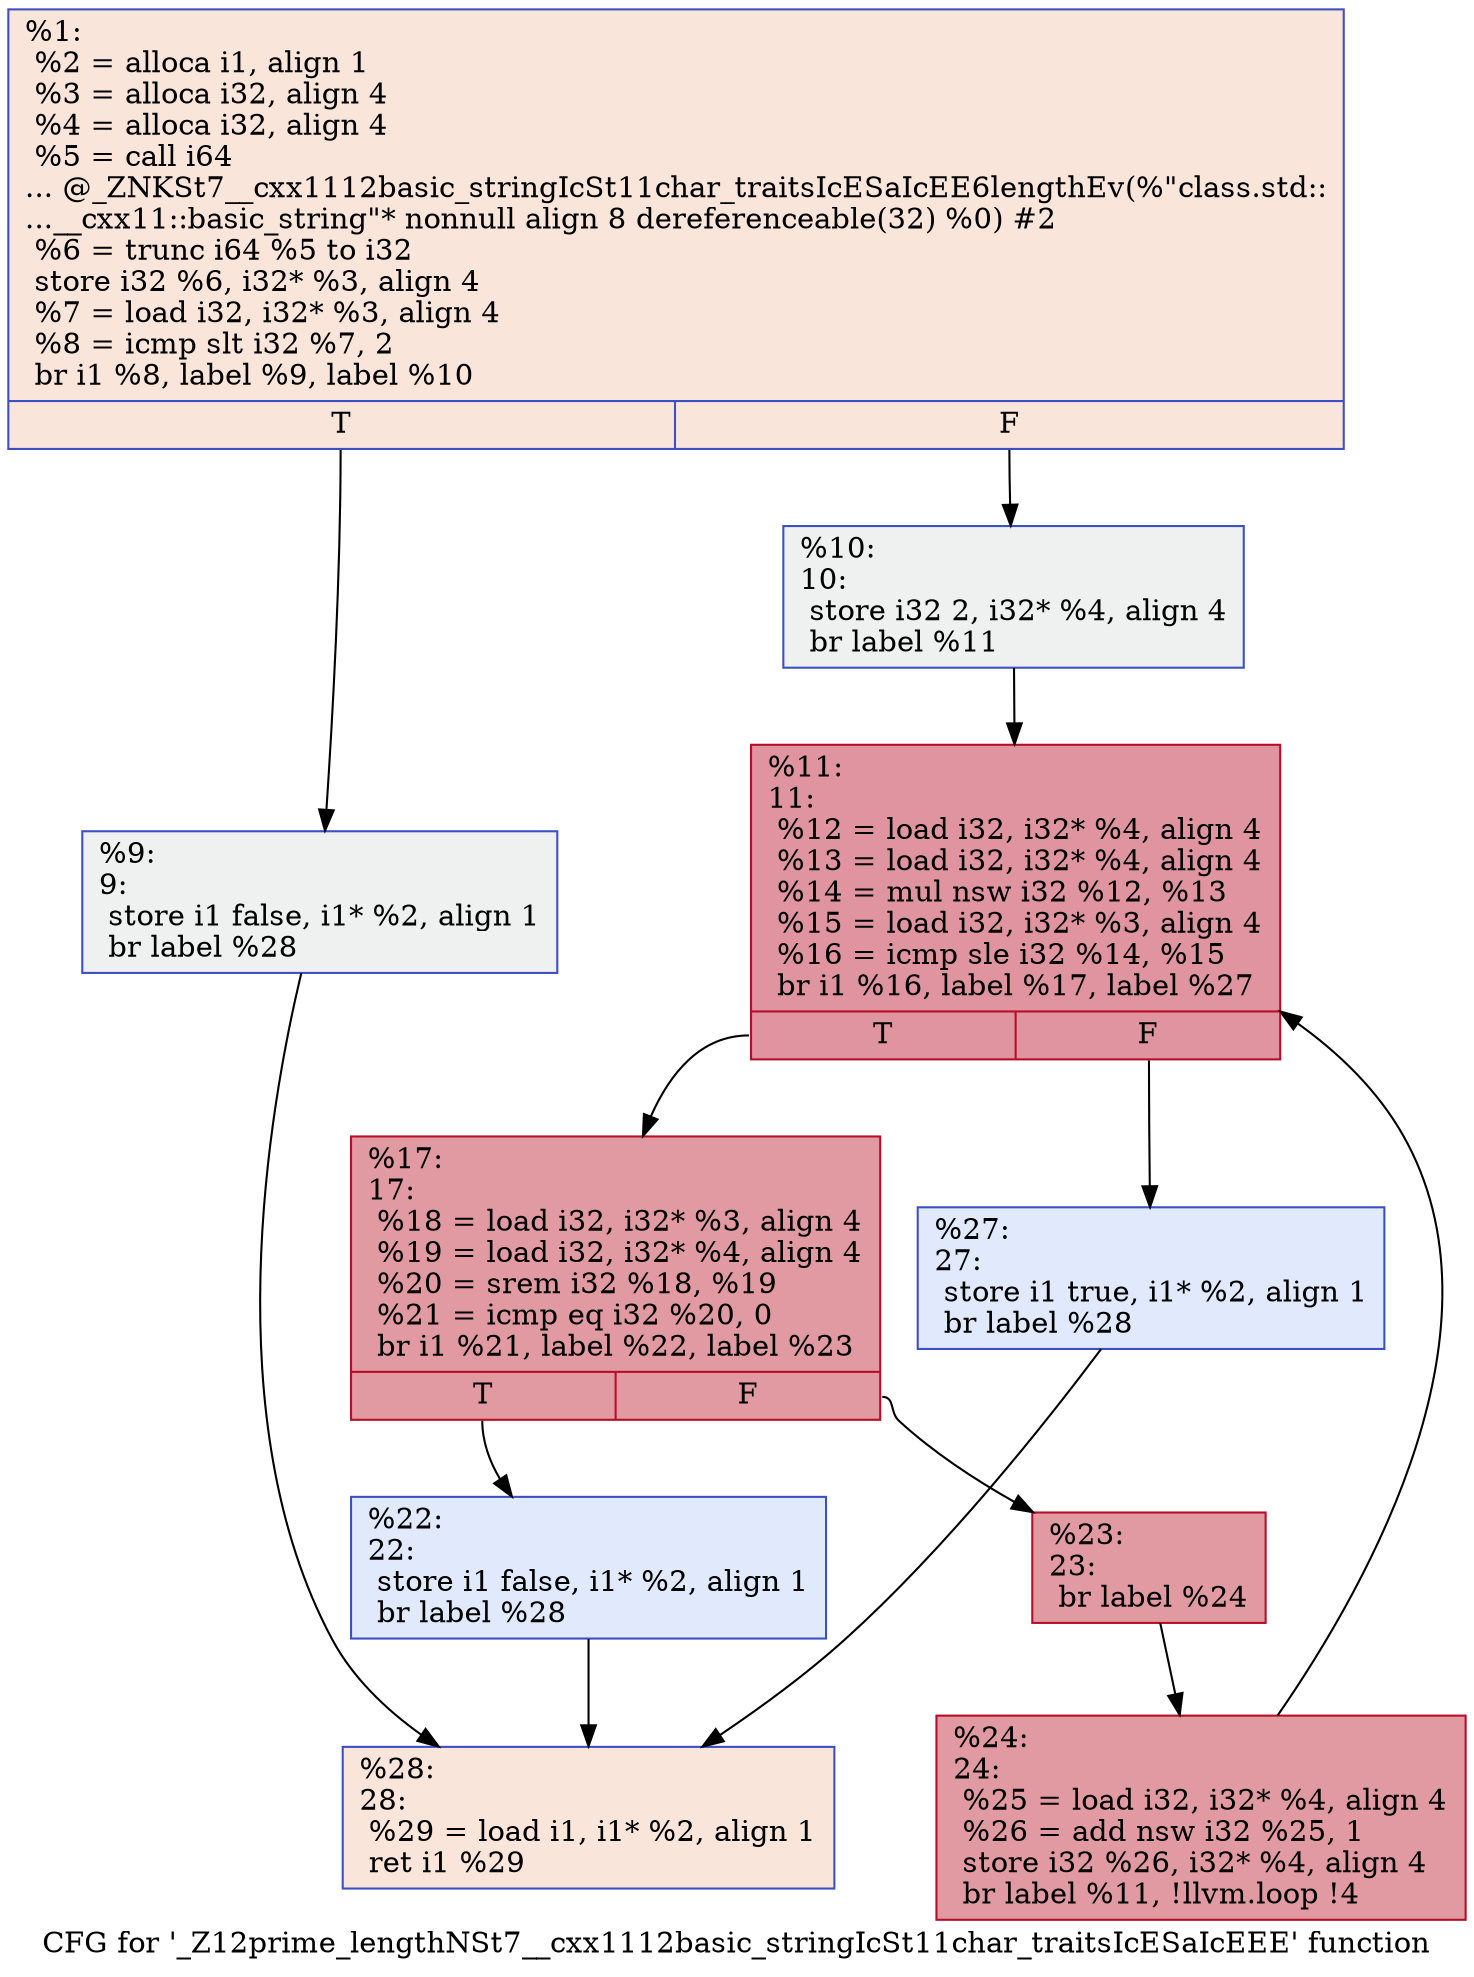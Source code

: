 digraph "CFG for '_Z12prime_lengthNSt7__cxx1112basic_stringIcSt11char_traitsIcESaIcEEE' function" {
	label="CFG for '_Z12prime_lengthNSt7__cxx1112basic_stringIcSt11char_traitsIcESaIcEEE' function";

	Node0x5573b4dabe10 [shape=record,color="#3d50c3ff", style=filled, fillcolor="#f4c5ad70",label="{%1:\l  %2 = alloca i1, align 1\l  %3 = alloca i32, align 4\l  %4 = alloca i32, align 4\l  %5 = call i64\l... @_ZNKSt7__cxx1112basic_stringIcSt11char_traitsIcESaIcEE6lengthEv(%\"class.std::\l...__cxx11::basic_string\"* nonnull align 8 dereferenceable(32) %0) #2\l  %6 = trunc i64 %5 to i32\l  store i32 %6, i32* %3, align 4\l  %7 = load i32, i32* %3, align 4\l  %8 = icmp slt i32 %7, 2\l  br i1 %8, label %9, label %10\l|{<s0>T|<s1>F}}"];
	Node0x5573b4dabe10:s0 -> Node0x5573b4dacc90;
	Node0x5573b4dabe10:s1 -> Node0x5573b4dacce0;
	Node0x5573b4dacc90 [shape=record,color="#3d50c3ff", style=filled, fillcolor="#dbdcde70",label="{%9:\l9:                                                \l  store i1 false, i1* %2, align 1\l  br label %28\l}"];
	Node0x5573b4dacc90 -> Node0x5573b4dad420;
	Node0x5573b4dacce0 [shape=record,color="#3d50c3ff", style=filled, fillcolor="#dbdcde70",label="{%10:\l10:                                               \l  store i32 2, i32* %4, align 4\l  br label %11\l}"];
	Node0x5573b4dacce0 -> Node0x5573b4dad570;
	Node0x5573b4dad570 [shape=record,color="#b70d28ff", style=filled, fillcolor="#b70d2870",label="{%11:\l11:                                               \l  %12 = load i32, i32* %4, align 4\l  %13 = load i32, i32* %4, align 4\l  %14 = mul nsw i32 %12, %13\l  %15 = load i32, i32* %3, align 4\l  %16 = icmp sle i32 %14, %15\l  br i1 %16, label %17, label %27\l|{<s0>T|<s1>F}}"];
	Node0x5573b4dad570:s0 -> Node0x5573b4dad8a0;
	Node0x5573b4dad570:s1 -> Node0x5573b4dad8f0;
	Node0x5573b4dad8a0 [shape=record,color="#b70d28ff", style=filled, fillcolor="#bb1b2c70",label="{%17:\l17:                                               \l  %18 = load i32, i32* %3, align 4\l  %19 = load i32, i32* %4, align 4\l  %20 = srem i32 %18, %19\l  %21 = icmp eq i32 %20, 0\l  br i1 %21, label %22, label %23\l|{<s0>T|<s1>F}}"];
	Node0x5573b4dad8a0:s0 -> Node0x5573b4dadbd0;
	Node0x5573b4dad8a0:s1 -> Node0x5573b4dadc20;
	Node0x5573b4dadbd0 [shape=record,color="#3d50c3ff", style=filled, fillcolor="#b9d0f970",label="{%22:\l22:                                               \l  store i1 false, i1* %2, align 1\l  br label %28\l}"];
	Node0x5573b4dadbd0 -> Node0x5573b4dad420;
	Node0x5573b4dadc20 [shape=record,color="#b70d28ff", style=filled, fillcolor="#bb1b2c70",label="{%23:\l23:                                               \l  br label %24\l}"];
	Node0x5573b4dadc20 -> Node0x5573b4dade60;
	Node0x5573b4dade60 [shape=record,color="#b70d28ff", style=filled, fillcolor="#bb1b2c70",label="{%24:\l24:                                               \l  %25 = load i32, i32* %4, align 4\l  %26 = add nsw i32 %25, 1\l  store i32 %26, i32* %4, align 4\l  br label %11, !llvm.loop !4\l}"];
	Node0x5573b4dade60 -> Node0x5573b4dad570;
	Node0x5573b4dad8f0 [shape=record,color="#3d50c3ff", style=filled, fillcolor="#b9d0f970",label="{%27:\l27:                                               \l  store i1 true, i1* %2, align 1\l  br label %28\l}"];
	Node0x5573b4dad8f0 -> Node0x5573b4dad420;
	Node0x5573b4dad420 [shape=record,color="#3d50c3ff", style=filled, fillcolor="#f4c5ad70",label="{%28:\l28:                                               \l  %29 = load i1, i1* %2, align 1\l  ret i1 %29\l}"];
}
